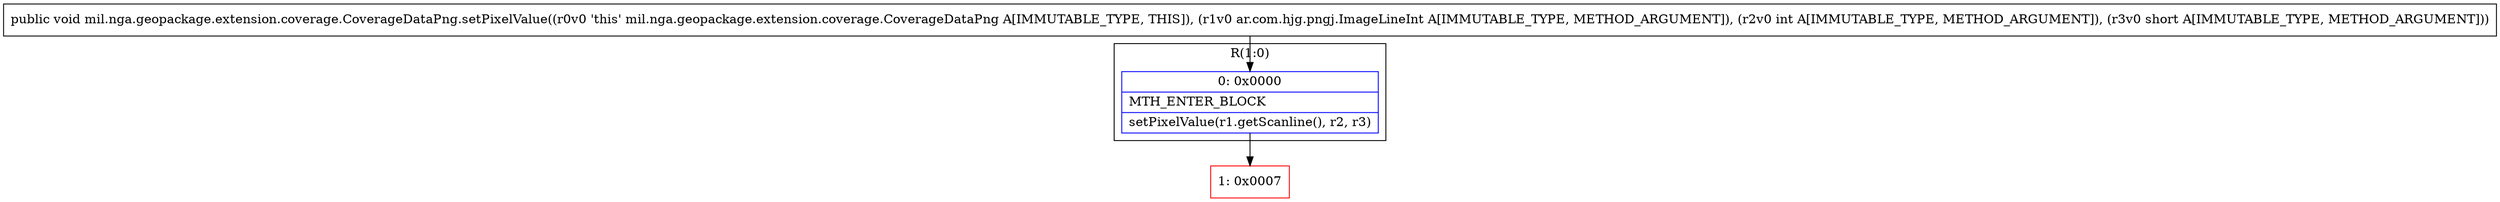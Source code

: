 digraph "CFG formil.nga.geopackage.extension.coverage.CoverageDataPng.setPixelValue(Lar\/com\/hjg\/pngj\/ImageLineInt;IS)V" {
subgraph cluster_Region_129640012 {
label = "R(1:0)";
node [shape=record,color=blue];
Node_0 [shape=record,label="{0\:\ 0x0000|MTH_ENTER_BLOCK\l|setPixelValue(r1.getScanline(), r2, r3)\l}"];
}
Node_1 [shape=record,color=red,label="{1\:\ 0x0007}"];
MethodNode[shape=record,label="{public void mil.nga.geopackage.extension.coverage.CoverageDataPng.setPixelValue((r0v0 'this' mil.nga.geopackage.extension.coverage.CoverageDataPng A[IMMUTABLE_TYPE, THIS]), (r1v0 ar.com.hjg.pngj.ImageLineInt A[IMMUTABLE_TYPE, METHOD_ARGUMENT]), (r2v0 int A[IMMUTABLE_TYPE, METHOD_ARGUMENT]), (r3v0 short A[IMMUTABLE_TYPE, METHOD_ARGUMENT])) }"];
MethodNode -> Node_0;
Node_0 -> Node_1;
}

